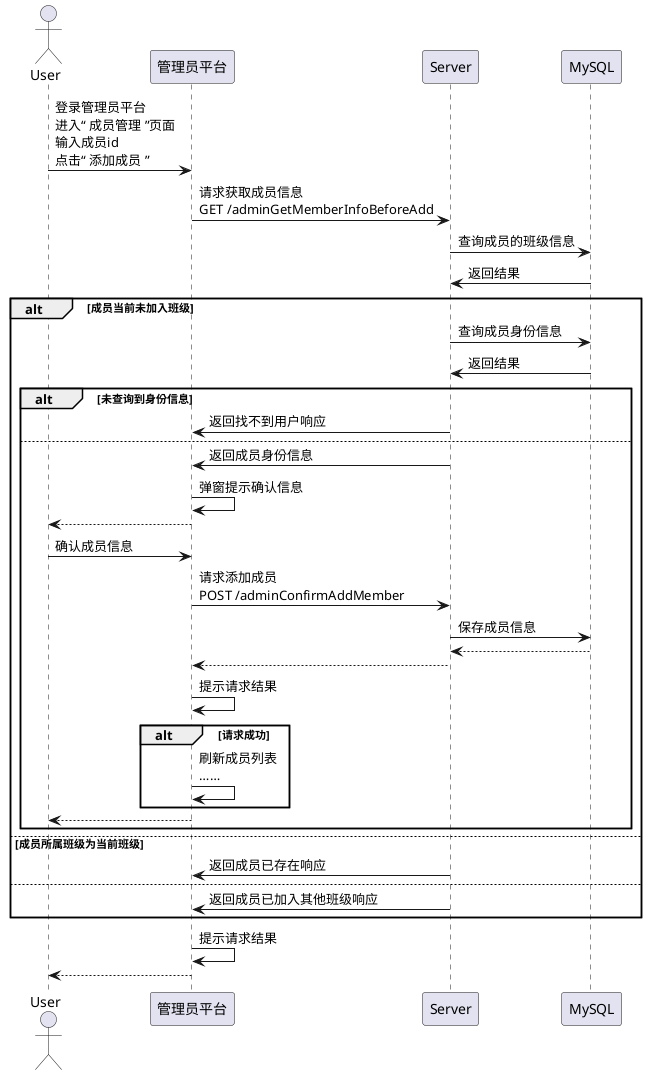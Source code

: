@startuml 班级-加入班级
actor "User" as user
participant "管理员平台" as admin
participant "Server" as server
participant "MySQL" as db
user->admin:登录管理员平台\n进入“ 成员管理 ”页面\n输入成员id\n点击“ 添加成员 ”
admin->server:请求获取成员信息\nGET /adminGetMemberInfoBeforeAdd
server->db:查询成员的班级信息
server<-db:返回结果
alt 成员当前未加入班级
    server->db:查询成员身份信息
    server<-db:返回结果
    alt 未查询到身份信息
        admin<-server:返回找不到用户响应
    else
        admin<-server:返回成员身份信息
        admin->admin:弹窗提示确认信息
        user<--admin
        user->admin:确认成员信息
        admin->server:请求添加成员\nPOST /adminConfirmAddMember
        server->db:保存成员信息
        server<--db
        admin<--server
        admin->admin:提示请求结果
        alt 请求成功
            admin->admin:刷新成员列表\n……
        end
        user<--admin
    end
else 成员所属班级为当前班级
    admin<-server:返回成员已存在响应
else
    admin<-server:返回成员已加入其他班级响应
end
admin->admin:提示请求结果
user<--admin
@enduml